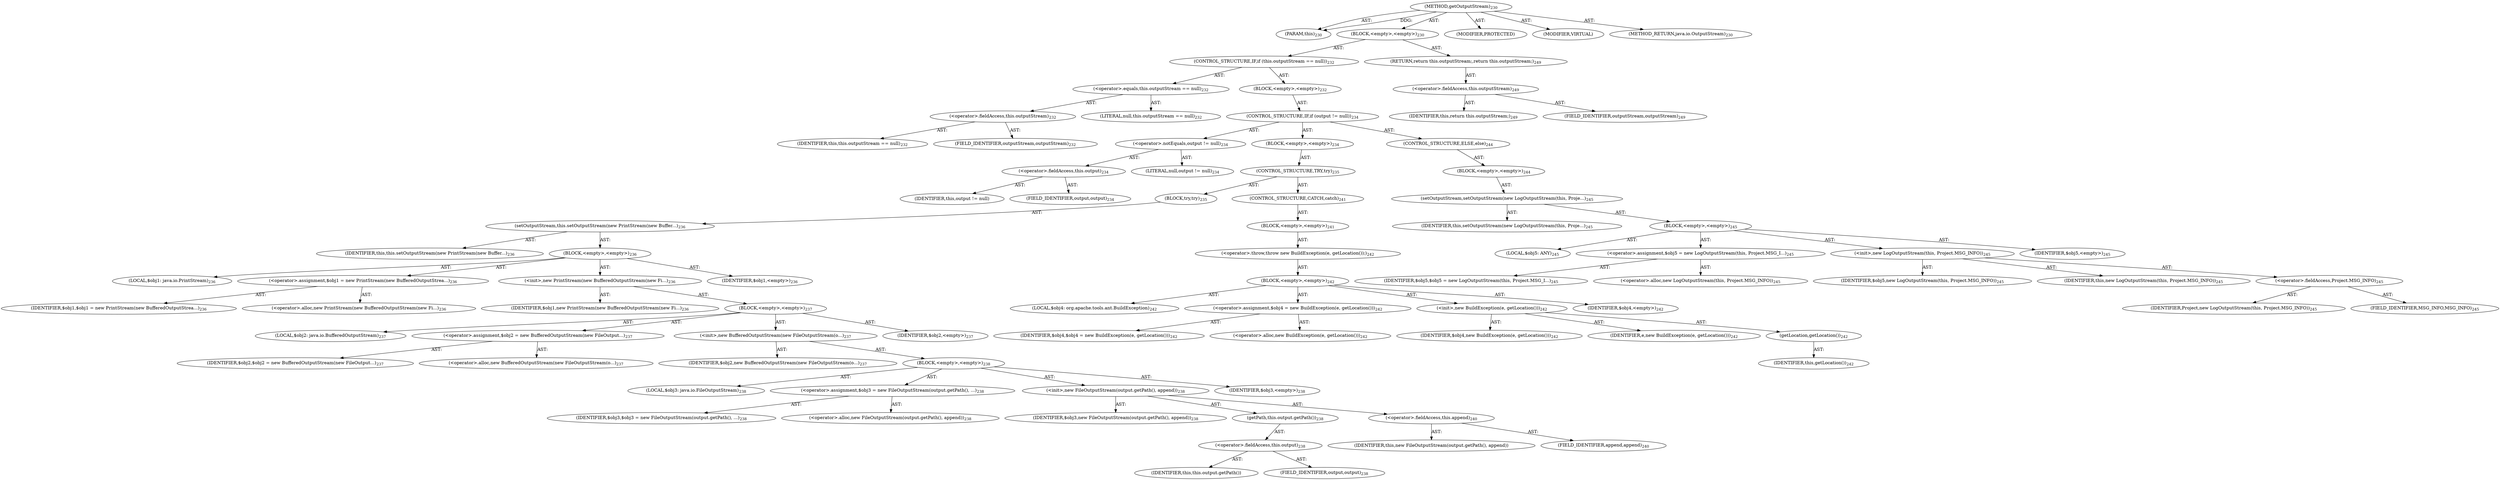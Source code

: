 digraph "getOutputStream" {  
"111669149700" [label = <(METHOD,getOutputStream)<SUB>230</SUB>> ]
"115964116995" [label = <(PARAM,this)<SUB>230</SUB>> ]
"25769803782" [label = <(BLOCK,&lt;empty&gt;,&lt;empty&gt;)<SUB>230</SUB>> ]
"47244640257" [label = <(CONTROL_STRUCTURE,IF,if (this.outputStream == null))<SUB>232</SUB>> ]
"30064771114" [label = <(&lt;operator&gt;.equals,this.outputStream == null)<SUB>232</SUB>> ]
"30064771115" [label = <(&lt;operator&gt;.fieldAccess,this.outputStream)<SUB>232</SUB>> ]
"68719476743" [label = <(IDENTIFIER,this,this.outputStream == null)<SUB>232</SUB>> ]
"55834574865" [label = <(FIELD_IDENTIFIER,outputStream,outputStream)<SUB>232</SUB>> ]
"90194313226" [label = <(LITERAL,null,this.outputStream == null)<SUB>232</SUB>> ]
"25769803783" [label = <(BLOCK,&lt;empty&gt;,&lt;empty&gt;)<SUB>232</SUB>> ]
"47244640258" [label = <(CONTROL_STRUCTURE,IF,if (output != null))<SUB>234</SUB>> ]
"30064771116" [label = <(&lt;operator&gt;.notEquals,output != null)<SUB>234</SUB>> ]
"30064771117" [label = <(&lt;operator&gt;.fieldAccess,this.output)<SUB>234</SUB>> ]
"68719476829" [label = <(IDENTIFIER,this,output != null)> ]
"55834574866" [label = <(FIELD_IDENTIFIER,output,output)<SUB>234</SUB>> ]
"90194313227" [label = <(LITERAL,null,output != null)<SUB>234</SUB>> ]
"25769803784" [label = <(BLOCK,&lt;empty&gt;,&lt;empty&gt;)<SUB>234</SUB>> ]
"47244640259" [label = <(CONTROL_STRUCTURE,TRY,try)<SUB>235</SUB>> ]
"25769803785" [label = <(BLOCK,try,try)<SUB>235</SUB>> ]
"30064771118" [label = <(setOutputStream,this.setOutputStream(new PrintStream(new Buffer...)<SUB>236</SUB>> ]
"68719476744" [label = <(IDENTIFIER,this,this.setOutputStream(new PrintStream(new Buffer...)<SUB>236</SUB>> ]
"25769803786" [label = <(BLOCK,&lt;empty&gt;,&lt;empty&gt;)<SUB>236</SUB>> ]
"94489280513" [label = <(LOCAL,$obj1: java.io.PrintStream)<SUB>236</SUB>> ]
"30064771119" [label = <(&lt;operator&gt;.assignment,$obj1 = new PrintStream(new BufferedOutputStrea...)<SUB>236</SUB>> ]
"68719476830" [label = <(IDENTIFIER,$obj1,$obj1 = new PrintStream(new BufferedOutputStrea...)<SUB>236</SUB>> ]
"30064771120" [label = <(&lt;operator&gt;.alloc,new PrintStream(new BufferedOutputStream(new Fi...)<SUB>236</SUB>> ]
"30064771121" [label = <(&lt;init&gt;,new PrintStream(new BufferedOutputStream(new Fi...)<SUB>236</SUB>> ]
"68719476831" [label = <(IDENTIFIER,$obj1,new PrintStream(new BufferedOutputStream(new Fi...)<SUB>236</SUB>> ]
"25769803787" [label = <(BLOCK,&lt;empty&gt;,&lt;empty&gt;)<SUB>237</SUB>> ]
"94489280514" [label = <(LOCAL,$obj2: java.io.BufferedOutputStream)<SUB>237</SUB>> ]
"30064771122" [label = <(&lt;operator&gt;.assignment,$obj2 = new BufferedOutputStream(new FileOutput...)<SUB>237</SUB>> ]
"68719476832" [label = <(IDENTIFIER,$obj2,$obj2 = new BufferedOutputStream(new FileOutput...)<SUB>237</SUB>> ]
"30064771123" [label = <(&lt;operator&gt;.alloc,new BufferedOutputStream(new FileOutputStream(o...)<SUB>237</SUB>> ]
"30064771124" [label = <(&lt;init&gt;,new BufferedOutputStream(new FileOutputStream(o...)<SUB>237</SUB>> ]
"68719476833" [label = <(IDENTIFIER,$obj2,new BufferedOutputStream(new FileOutputStream(o...)<SUB>237</SUB>> ]
"25769803788" [label = <(BLOCK,&lt;empty&gt;,&lt;empty&gt;)<SUB>238</SUB>> ]
"94489280515" [label = <(LOCAL,$obj3: java.io.FileOutputStream)<SUB>238</SUB>> ]
"30064771125" [label = <(&lt;operator&gt;.assignment,$obj3 = new FileOutputStream(output.getPath(), ...)<SUB>238</SUB>> ]
"68719476834" [label = <(IDENTIFIER,$obj3,$obj3 = new FileOutputStream(output.getPath(), ...)<SUB>238</SUB>> ]
"30064771126" [label = <(&lt;operator&gt;.alloc,new FileOutputStream(output.getPath(), append))<SUB>238</SUB>> ]
"30064771127" [label = <(&lt;init&gt;,new FileOutputStream(output.getPath(), append))<SUB>238</SUB>> ]
"68719476835" [label = <(IDENTIFIER,$obj3,new FileOutputStream(output.getPath(), append))<SUB>238</SUB>> ]
"30064771128" [label = <(getPath,this.output.getPath())<SUB>238</SUB>> ]
"30064771129" [label = <(&lt;operator&gt;.fieldAccess,this.output)<SUB>238</SUB>> ]
"68719476836" [label = <(IDENTIFIER,this,this.output.getPath())> ]
"55834574867" [label = <(FIELD_IDENTIFIER,output,output)<SUB>238</SUB>> ]
"30064771130" [label = <(&lt;operator&gt;.fieldAccess,this.append)<SUB>240</SUB>> ]
"68719476837" [label = <(IDENTIFIER,this,new FileOutputStream(output.getPath(), append))> ]
"55834574868" [label = <(FIELD_IDENTIFIER,append,append)<SUB>240</SUB>> ]
"68719476838" [label = <(IDENTIFIER,$obj3,&lt;empty&gt;)<SUB>238</SUB>> ]
"68719476839" [label = <(IDENTIFIER,$obj2,&lt;empty&gt;)<SUB>237</SUB>> ]
"68719476840" [label = <(IDENTIFIER,$obj1,&lt;empty&gt;)<SUB>236</SUB>> ]
"47244640260" [label = <(CONTROL_STRUCTURE,CATCH,catch)<SUB>241</SUB>> ]
"25769803789" [label = <(BLOCK,&lt;empty&gt;,&lt;empty&gt;)<SUB>241</SUB>> ]
"30064771131" [label = <(&lt;operator&gt;.throw,throw new BuildException(e, getLocation());)<SUB>242</SUB>> ]
"25769803790" [label = <(BLOCK,&lt;empty&gt;,&lt;empty&gt;)<SUB>242</SUB>> ]
"94489280516" [label = <(LOCAL,$obj4: org.apache.tools.ant.BuildException)<SUB>242</SUB>> ]
"30064771132" [label = <(&lt;operator&gt;.assignment,$obj4 = new BuildException(e, getLocation()))<SUB>242</SUB>> ]
"68719476841" [label = <(IDENTIFIER,$obj4,$obj4 = new BuildException(e, getLocation()))<SUB>242</SUB>> ]
"30064771133" [label = <(&lt;operator&gt;.alloc,new BuildException(e, getLocation()))<SUB>242</SUB>> ]
"30064771134" [label = <(&lt;init&gt;,new BuildException(e, getLocation()))<SUB>242</SUB>> ]
"68719476842" [label = <(IDENTIFIER,$obj4,new BuildException(e, getLocation()))<SUB>242</SUB>> ]
"68719476843" [label = <(IDENTIFIER,e,new BuildException(e, getLocation()))<SUB>242</SUB>> ]
"30064771135" [label = <(getLocation,getLocation())<SUB>242</SUB>> ]
"68719476745" [label = <(IDENTIFIER,this,getLocation())<SUB>242</SUB>> ]
"68719476844" [label = <(IDENTIFIER,$obj4,&lt;empty&gt;)<SUB>242</SUB>> ]
"47244640261" [label = <(CONTROL_STRUCTURE,ELSE,else)<SUB>244</SUB>> ]
"25769803791" [label = <(BLOCK,&lt;empty&gt;,&lt;empty&gt;)<SUB>244</SUB>> ]
"30064771136" [label = <(setOutputStream,setOutputStream(new LogOutputStream(this, Proje...)<SUB>245</SUB>> ]
"68719476747" [label = <(IDENTIFIER,this,setOutputStream(new LogOutputStream(this, Proje...)<SUB>245</SUB>> ]
"25769803792" [label = <(BLOCK,&lt;empty&gt;,&lt;empty&gt;)<SUB>245</SUB>> ]
"94489280517" [label = <(LOCAL,$obj5: ANY)<SUB>245</SUB>> ]
"30064771137" [label = <(&lt;operator&gt;.assignment,$obj5 = new LogOutputStream(this, Project.MSG_I...)<SUB>245</SUB>> ]
"68719476845" [label = <(IDENTIFIER,$obj5,$obj5 = new LogOutputStream(this, Project.MSG_I...)<SUB>245</SUB>> ]
"30064771138" [label = <(&lt;operator&gt;.alloc,new LogOutputStream(this, Project.MSG_INFO))<SUB>245</SUB>> ]
"30064771139" [label = <(&lt;init&gt;,new LogOutputStream(this, Project.MSG_INFO))<SUB>245</SUB>> ]
"68719476846" [label = <(IDENTIFIER,$obj5,new LogOutputStream(this, Project.MSG_INFO))<SUB>245</SUB>> ]
"68719476746" [label = <(IDENTIFIER,this,new LogOutputStream(this, Project.MSG_INFO))<SUB>245</SUB>> ]
"30064771140" [label = <(&lt;operator&gt;.fieldAccess,Project.MSG_INFO)<SUB>245</SUB>> ]
"68719476847" [label = <(IDENTIFIER,Project,new LogOutputStream(this, Project.MSG_INFO))<SUB>245</SUB>> ]
"55834574869" [label = <(FIELD_IDENTIFIER,MSG_INFO,MSG_INFO)<SUB>245</SUB>> ]
"68719476848" [label = <(IDENTIFIER,$obj5,&lt;empty&gt;)<SUB>245</SUB>> ]
"146028888065" [label = <(RETURN,return this.outputStream;,return this.outputStream;)<SUB>249</SUB>> ]
"30064771141" [label = <(&lt;operator&gt;.fieldAccess,this.outputStream)<SUB>249</SUB>> ]
"68719476748" [label = <(IDENTIFIER,this,return this.outputStream;)<SUB>249</SUB>> ]
"55834574870" [label = <(FIELD_IDENTIFIER,outputStream,outputStream)<SUB>249</SUB>> ]
"133143986210" [label = <(MODIFIER,PROTECTED)> ]
"133143986211" [label = <(MODIFIER,VIRTUAL)> ]
"128849018884" [label = <(METHOD_RETURN,java.io.OutputStream)<SUB>230</SUB>> ]
  "111669149700" -> "115964116995"  [ label = "AST: "] 
  "111669149700" -> "25769803782"  [ label = "AST: "] 
  "111669149700" -> "133143986210"  [ label = "AST: "] 
  "111669149700" -> "133143986211"  [ label = "AST: "] 
  "111669149700" -> "128849018884"  [ label = "AST: "] 
  "25769803782" -> "47244640257"  [ label = "AST: "] 
  "25769803782" -> "146028888065"  [ label = "AST: "] 
  "47244640257" -> "30064771114"  [ label = "AST: "] 
  "47244640257" -> "25769803783"  [ label = "AST: "] 
  "30064771114" -> "30064771115"  [ label = "AST: "] 
  "30064771114" -> "90194313226"  [ label = "AST: "] 
  "30064771115" -> "68719476743"  [ label = "AST: "] 
  "30064771115" -> "55834574865"  [ label = "AST: "] 
  "25769803783" -> "47244640258"  [ label = "AST: "] 
  "47244640258" -> "30064771116"  [ label = "AST: "] 
  "47244640258" -> "25769803784"  [ label = "AST: "] 
  "47244640258" -> "47244640261"  [ label = "AST: "] 
  "30064771116" -> "30064771117"  [ label = "AST: "] 
  "30064771116" -> "90194313227"  [ label = "AST: "] 
  "30064771117" -> "68719476829"  [ label = "AST: "] 
  "30064771117" -> "55834574866"  [ label = "AST: "] 
  "25769803784" -> "47244640259"  [ label = "AST: "] 
  "47244640259" -> "25769803785"  [ label = "AST: "] 
  "47244640259" -> "47244640260"  [ label = "AST: "] 
  "25769803785" -> "30064771118"  [ label = "AST: "] 
  "30064771118" -> "68719476744"  [ label = "AST: "] 
  "30064771118" -> "25769803786"  [ label = "AST: "] 
  "25769803786" -> "94489280513"  [ label = "AST: "] 
  "25769803786" -> "30064771119"  [ label = "AST: "] 
  "25769803786" -> "30064771121"  [ label = "AST: "] 
  "25769803786" -> "68719476840"  [ label = "AST: "] 
  "30064771119" -> "68719476830"  [ label = "AST: "] 
  "30064771119" -> "30064771120"  [ label = "AST: "] 
  "30064771121" -> "68719476831"  [ label = "AST: "] 
  "30064771121" -> "25769803787"  [ label = "AST: "] 
  "25769803787" -> "94489280514"  [ label = "AST: "] 
  "25769803787" -> "30064771122"  [ label = "AST: "] 
  "25769803787" -> "30064771124"  [ label = "AST: "] 
  "25769803787" -> "68719476839"  [ label = "AST: "] 
  "30064771122" -> "68719476832"  [ label = "AST: "] 
  "30064771122" -> "30064771123"  [ label = "AST: "] 
  "30064771124" -> "68719476833"  [ label = "AST: "] 
  "30064771124" -> "25769803788"  [ label = "AST: "] 
  "25769803788" -> "94489280515"  [ label = "AST: "] 
  "25769803788" -> "30064771125"  [ label = "AST: "] 
  "25769803788" -> "30064771127"  [ label = "AST: "] 
  "25769803788" -> "68719476838"  [ label = "AST: "] 
  "30064771125" -> "68719476834"  [ label = "AST: "] 
  "30064771125" -> "30064771126"  [ label = "AST: "] 
  "30064771127" -> "68719476835"  [ label = "AST: "] 
  "30064771127" -> "30064771128"  [ label = "AST: "] 
  "30064771127" -> "30064771130"  [ label = "AST: "] 
  "30064771128" -> "30064771129"  [ label = "AST: "] 
  "30064771129" -> "68719476836"  [ label = "AST: "] 
  "30064771129" -> "55834574867"  [ label = "AST: "] 
  "30064771130" -> "68719476837"  [ label = "AST: "] 
  "30064771130" -> "55834574868"  [ label = "AST: "] 
  "47244640260" -> "25769803789"  [ label = "AST: "] 
  "25769803789" -> "30064771131"  [ label = "AST: "] 
  "30064771131" -> "25769803790"  [ label = "AST: "] 
  "25769803790" -> "94489280516"  [ label = "AST: "] 
  "25769803790" -> "30064771132"  [ label = "AST: "] 
  "25769803790" -> "30064771134"  [ label = "AST: "] 
  "25769803790" -> "68719476844"  [ label = "AST: "] 
  "30064771132" -> "68719476841"  [ label = "AST: "] 
  "30064771132" -> "30064771133"  [ label = "AST: "] 
  "30064771134" -> "68719476842"  [ label = "AST: "] 
  "30064771134" -> "68719476843"  [ label = "AST: "] 
  "30064771134" -> "30064771135"  [ label = "AST: "] 
  "30064771135" -> "68719476745"  [ label = "AST: "] 
  "47244640261" -> "25769803791"  [ label = "AST: "] 
  "25769803791" -> "30064771136"  [ label = "AST: "] 
  "30064771136" -> "68719476747"  [ label = "AST: "] 
  "30064771136" -> "25769803792"  [ label = "AST: "] 
  "25769803792" -> "94489280517"  [ label = "AST: "] 
  "25769803792" -> "30064771137"  [ label = "AST: "] 
  "25769803792" -> "30064771139"  [ label = "AST: "] 
  "25769803792" -> "68719476848"  [ label = "AST: "] 
  "30064771137" -> "68719476845"  [ label = "AST: "] 
  "30064771137" -> "30064771138"  [ label = "AST: "] 
  "30064771139" -> "68719476846"  [ label = "AST: "] 
  "30064771139" -> "68719476746"  [ label = "AST: "] 
  "30064771139" -> "30064771140"  [ label = "AST: "] 
  "30064771140" -> "68719476847"  [ label = "AST: "] 
  "30064771140" -> "55834574869"  [ label = "AST: "] 
  "146028888065" -> "30064771141"  [ label = "AST: "] 
  "30064771141" -> "68719476748"  [ label = "AST: "] 
  "30064771141" -> "55834574870"  [ label = "AST: "] 
  "111669149700" -> "115964116995"  [ label = "DDG: "] 
}
